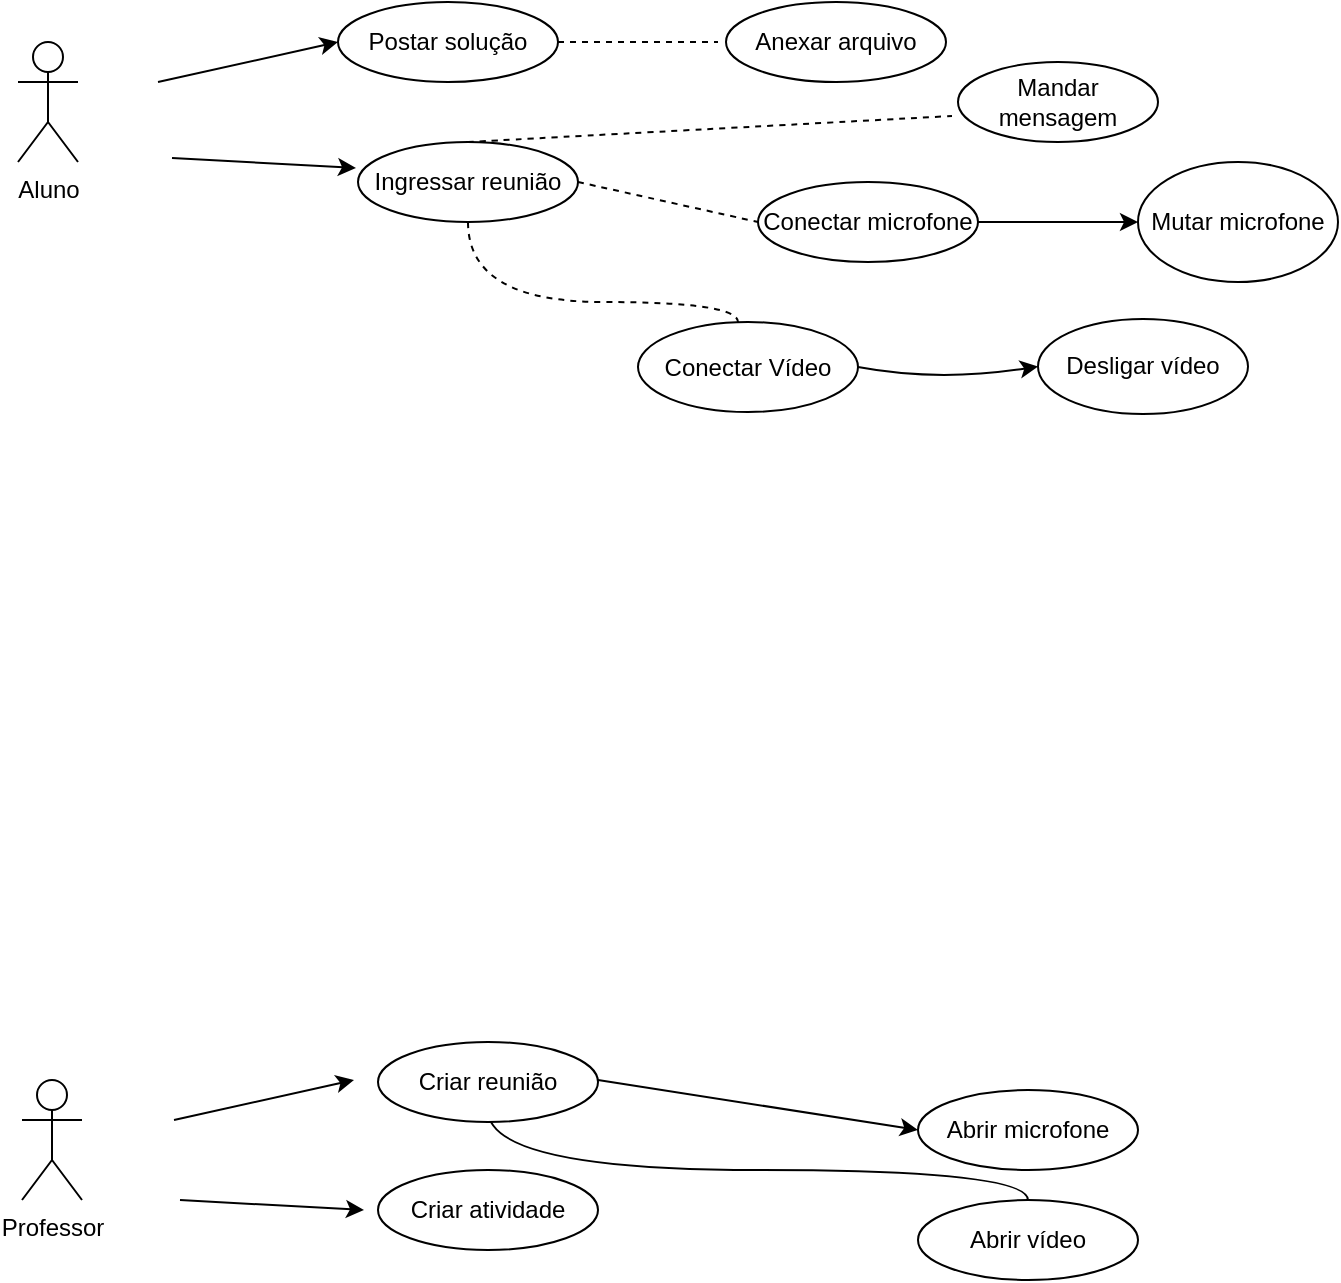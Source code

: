 <mxfile version="16.6.6" type="github">
  <diagram id="QETCiduG3jz0I9VJY1wG" name="Page-1">
    <mxGraphModel dx="1422" dy="798" grid="1" gridSize="10" guides="1" tooltips="1" connect="1" arrows="1" fold="1" page="1" pageScale="1" pageWidth="1654" pageHeight="1169" math="0" shadow="0">
      <root>
        <mxCell id="0" />
        <mxCell id="1" parent="0" />
        <mxCell id="3AJmsH80M8El_z_Ccph9-1" value="Aluno&lt;br&gt;" style="shape=umlActor;verticalLabelPosition=bottom;verticalAlign=top;html=1;outlineConnect=0;" vertex="1" parent="1">
          <mxGeometry x="60" y="70" width="30" height="60" as="geometry" />
        </mxCell>
        <mxCell id="3AJmsH80M8El_z_Ccph9-2" value="Professor&lt;br&gt;" style="shape=umlActor;verticalLabelPosition=bottom;verticalAlign=top;html=1;outlineConnect=0;" vertex="1" parent="1">
          <mxGeometry x="62" y="589" width="30" height="60" as="geometry" />
        </mxCell>
        <mxCell id="3AJmsH80M8El_z_Ccph9-3" value="" style="endArrow=classic;html=1;rounded=0;" edge="1" parent="1">
          <mxGeometry width="50" height="50" relative="1" as="geometry">
            <mxPoint x="130" y="90" as="sourcePoint" />
            <mxPoint x="220" y="70" as="targetPoint" />
          </mxGeometry>
        </mxCell>
        <mxCell id="3AJmsH80M8El_z_Ccph9-4" value="" style="endArrow=classic;html=1;rounded=0;" edge="1" parent="1">
          <mxGeometry width="50" height="50" relative="1" as="geometry">
            <mxPoint x="138" y="609" as="sourcePoint" />
            <mxPoint x="228" y="589" as="targetPoint" />
          </mxGeometry>
        </mxCell>
        <mxCell id="3AJmsH80M8El_z_Ccph9-5" value="" style="endArrow=classic;html=1;rounded=0;" edge="1" parent="1">
          <mxGeometry width="50" height="50" relative="1" as="geometry">
            <mxPoint x="141" y="649" as="sourcePoint" />
            <mxPoint x="233" y="654" as="targetPoint" />
          </mxGeometry>
        </mxCell>
        <mxCell id="3AJmsH80M8El_z_Ccph9-6" value="" style="endArrow=classic;html=1;rounded=0;" edge="1" parent="1">
          <mxGeometry width="50" height="50" relative="1" as="geometry">
            <mxPoint x="137" y="128" as="sourcePoint" />
            <mxPoint x="229" y="133" as="targetPoint" />
          </mxGeometry>
        </mxCell>
        <mxCell id="3AJmsH80M8El_z_Ccph9-24" value="" style="edgeStyle=orthogonalEdgeStyle;curved=1;orthogonalLoop=1;jettySize=auto;html=1;dashed=1;startArrow=none;startFill=0;endArrow=none;endFill=0;entryX=0.5;entryY=0;entryDx=0;entryDy=0;" edge="1" parent="1" source="3AJmsH80M8El_z_Ccph9-13" target="3AJmsH80M8El_z_Ccph9-23">
          <mxGeometry relative="1" as="geometry">
            <Array as="points">
              <mxPoint x="285" y="200" />
              <mxPoint x="420" y="200" />
              <mxPoint x="420" y="220" />
            </Array>
          </mxGeometry>
        </mxCell>
        <mxCell id="3AJmsH80M8El_z_Ccph9-13" value="&lt;span&gt;Ingressar reunião&lt;/span&gt;" style="ellipse;whiteSpace=wrap;html=1;" vertex="1" parent="1">
          <mxGeometry x="230" y="120" width="110" height="40" as="geometry" />
        </mxCell>
        <mxCell id="3AJmsH80M8El_z_Ccph9-14" value="&lt;span&gt;Postar solução&lt;/span&gt;" style="ellipse;whiteSpace=wrap;html=1;" vertex="1" parent="1">
          <mxGeometry x="220" y="50" width="110" height="40" as="geometry" />
        </mxCell>
        <mxCell id="3AJmsH80M8El_z_Ccph9-15" value="Anexar arquivo" style="ellipse;whiteSpace=wrap;html=1;" vertex="1" parent="1">
          <mxGeometry x="414" y="50" width="110" height="40" as="geometry" />
        </mxCell>
        <mxCell id="3AJmsH80M8El_z_Ccph9-16" value="Criar atividade" style="ellipse;whiteSpace=wrap;html=1;" vertex="1" parent="1">
          <mxGeometry x="240" y="634" width="110" height="40" as="geometry" />
        </mxCell>
        <mxCell id="3AJmsH80M8El_z_Ccph9-30" value="" style="edgeStyle=orthogonalEdgeStyle;curved=1;orthogonalLoop=1;jettySize=auto;html=1;startArrow=none;startFill=0;endArrow=none;endFill=0;" edge="1" parent="1" target="3AJmsH80M8El_z_Ccph9-29">
          <mxGeometry relative="1" as="geometry">
            <mxPoint x="295" y="604" as="sourcePoint" />
            <Array as="points">
              <mxPoint x="295" y="634" />
              <mxPoint x="565" y="634" />
            </Array>
          </mxGeometry>
        </mxCell>
        <mxCell id="3AJmsH80M8El_z_Ccph9-17" value="&lt;span&gt;Criar reunião&lt;/span&gt;" style="ellipse;whiteSpace=wrap;html=1;" vertex="1" parent="1">
          <mxGeometry x="240" y="570" width="110" height="40" as="geometry" />
        </mxCell>
        <mxCell id="3AJmsH80M8El_z_Ccph9-18" value="" style="endArrow=none;dashed=1;html=1;rounded=0;" edge="1" parent="1">
          <mxGeometry width="50" height="50" relative="1" as="geometry">
            <mxPoint x="330" y="70" as="sourcePoint" />
            <mxPoint x="410" y="70" as="targetPoint" />
          </mxGeometry>
        </mxCell>
        <mxCell id="3AJmsH80M8El_z_Ccph9-19" value="&lt;span&gt;Conectar microfone&lt;/span&gt;" style="ellipse;whiteSpace=wrap;html=1;" vertex="1" parent="1">
          <mxGeometry x="430" y="140" width="110" height="40" as="geometry" />
        </mxCell>
        <mxCell id="3AJmsH80M8El_z_Ccph9-23" value="Conectar Vídeo" style="ellipse;whiteSpace=wrap;html=1;" vertex="1" parent="1">
          <mxGeometry x="370" y="210" width="110" height="45" as="geometry" />
        </mxCell>
        <mxCell id="3AJmsH80M8El_z_Ccph9-25" value="&lt;span&gt;Abrir microfone&lt;/span&gt;" style="ellipse;whiteSpace=wrap;html=1;" vertex="1" parent="1">
          <mxGeometry x="510" y="594" width="110" height="40" as="geometry" />
        </mxCell>
        <mxCell id="3AJmsH80M8El_z_Ccph9-28" value="" style="endArrow=classic;html=1;curved=1;entryX=0;entryY=0.5;entryDx=0;entryDy=0;" edge="1" parent="1" target="3AJmsH80M8El_z_Ccph9-25">
          <mxGeometry width="50" height="50" relative="1" as="geometry">
            <mxPoint x="350" y="589" as="sourcePoint" />
            <mxPoint x="400" y="539" as="targetPoint" />
          </mxGeometry>
        </mxCell>
        <mxCell id="3AJmsH80M8El_z_Ccph9-29" value="&lt;span&gt;Abrir vídeo&lt;/span&gt;" style="ellipse;whiteSpace=wrap;html=1;" vertex="1" parent="1">
          <mxGeometry x="510" y="649" width="110" height="40" as="geometry" />
        </mxCell>
        <mxCell id="3AJmsH80M8El_z_Ccph9-33" value="Mandar mensagem" style="ellipse;whiteSpace=wrap;html=1;" vertex="1" parent="1">
          <mxGeometry x="530" y="80" width="100" height="40" as="geometry" />
        </mxCell>
        <mxCell id="3AJmsH80M8El_z_Ccph9-36" value="" style="endArrow=none;dashed=1;html=1;curved=1;exitX=0.5;exitY=0;exitDx=0;exitDy=0;entryX=-0.03;entryY=0.675;entryDx=0;entryDy=0;entryPerimeter=0;" edge="1" parent="1" source="3AJmsH80M8El_z_Ccph9-13" target="3AJmsH80M8El_z_Ccph9-33">
          <mxGeometry width="50" height="50" relative="1" as="geometry">
            <mxPoint x="520" y="390" as="sourcePoint" />
            <mxPoint x="570" y="340" as="targetPoint" />
          </mxGeometry>
        </mxCell>
        <mxCell id="3AJmsH80M8El_z_Ccph9-40" value="Mutar microfone" style="ellipse;whiteSpace=wrap;html=1;" vertex="1" parent="1">
          <mxGeometry x="620" y="130" width="100" height="60" as="geometry" />
        </mxCell>
        <mxCell id="3AJmsH80M8El_z_Ccph9-41" value="Desligar vídeo" style="ellipse;whiteSpace=wrap;html=1;" vertex="1" parent="1">
          <mxGeometry x="570" y="208.5" width="105" height="47.5" as="geometry" />
        </mxCell>
        <mxCell id="3AJmsH80M8El_z_Ccph9-45" value="" style="endArrow=classic;html=1;curved=1;entryX=0;entryY=0.5;entryDx=0;entryDy=0;exitX=1;exitY=0.5;exitDx=0;exitDy=0;" edge="1" parent="1" source="3AJmsH80M8El_z_Ccph9-23" target="3AJmsH80M8El_z_Ccph9-41">
          <mxGeometry width="50" height="50" relative="1" as="geometry">
            <mxPoint x="290" y="390" as="sourcePoint" />
            <mxPoint x="340" y="340" as="targetPoint" />
            <Array as="points">
              <mxPoint x="520" y="240" />
            </Array>
          </mxGeometry>
        </mxCell>
        <mxCell id="3AJmsH80M8El_z_Ccph9-46" value="" style="endArrow=none;dashed=1;html=1;curved=1;entryX=0;entryY=0.5;entryDx=0;entryDy=0;exitX=1;exitY=0.5;exitDx=0;exitDy=0;" edge="1" parent="1" source="3AJmsH80M8El_z_Ccph9-13" target="3AJmsH80M8El_z_Ccph9-19">
          <mxGeometry width="50" height="50" relative="1" as="geometry">
            <mxPoint x="290" y="390" as="sourcePoint" />
            <mxPoint x="340" y="340" as="targetPoint" />
          </mxGeometry>
        </mxCell>
        <mxCell id="3AJmsH80M8El_z_Ccph9-47" value="" style="endArrow=classic;html=1;curved=1;exitX=1;exitY=0.5;exitDx=0;exitDy=0;entryX=0;entryY=0.5;entryDx=0;entryDy=0;" edge="1" parent="1" source="3AJmsH80M8El_z_Ccph9-19" target="3AJmsH80M8El_z_Ccph9-40">
          <mxGeometry width="50" height="50" relative="1" as="geometry">
            <mxPoint x="290" y="390" as="sourcePoint" />
            <mxPoint x="340" y="340" as="targetPoint" />
          </mxGeometry>
        </mxCell>
      </root>
    </mxGraphModel>
  </diagram>
</mxfile>
